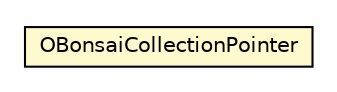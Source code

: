 #!/usr/local/bin/dot
#
# Class diagram 
# Generated by UMLGraph version R5_6-24-gf6e263 (http://www.umlgraph.org/)
#

digraph G {
	edge [fontname="Helvetica",fontsize=10,labelfontname="Helvetica",labelfontsize=10];
	node [fontname="Helvetica",fontsize=10,shape=plaintext];
	nodesep=0.25;
	ranksep=0.5;
	// com.orientechnologies.orient.core.storage.ridbag.sbtree.OBonsaiCollectionPointer
	c1784565 [label=<<table title="com.orientechnologies.orient.core.storage.ridbag.sbtree.OBonsaiCollectionPointer" border="0" cellborder="1" cellspacing="0" cellpadding="2" port="p" bgcolor="lemonChiffon" href="./OBonsaiCollectionPointer.html">
		<tr><td><table border="0" cellspacing="0" cellpadding="1">
<tr><td align="center" balign="center"> OBonsaiCollectionPointer </td></tr>
		</table></td></tr>
		</table>>, URL="./OBonsaiCollectionPointer.html", fontname="Helvetica", fontcolor="black", fontsize=10.0];
}

